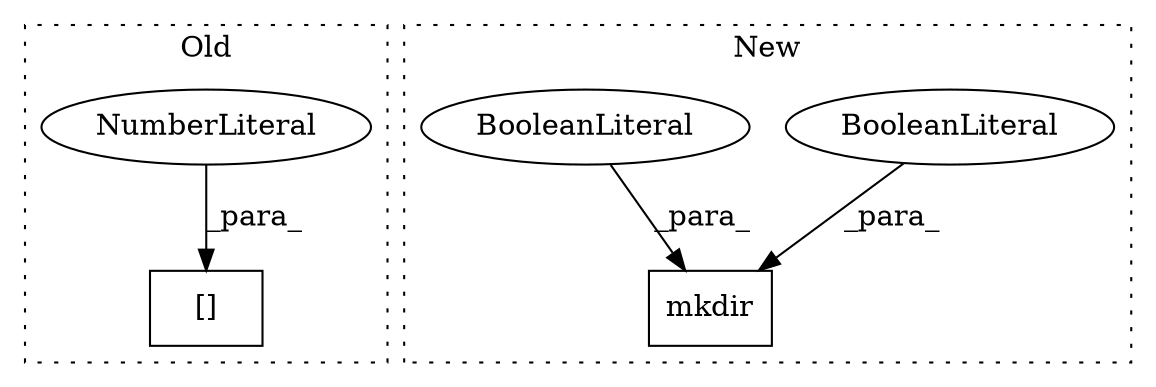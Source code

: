 digraph G {
subgraph cluster0 {
1 [label="[]" a="2" s="1393,1414" l="20,1" shape="box"];
5 [label="NumberLiteral" a="34" s="1413" l="1" shape="ellipse"];
label = "Old";
style="dotted";
}
subgraph cluster1 {
2 [label="mkdir" a="32" s="1437,1453" l="6,1" shape="box"];
3 [label="BooleanLiteral" a="9" s="1443" l="4" shape="ellipse"];
4 [label="BooleanLiteral" a="9" s="1448" l="5" shape="ellipse"];
label = "New";
style="dotted";
}
3 -> 2 [label="_para_"];
4 -> 2 [label="_para_"];
5 -> 1 [label="_para_"];
}